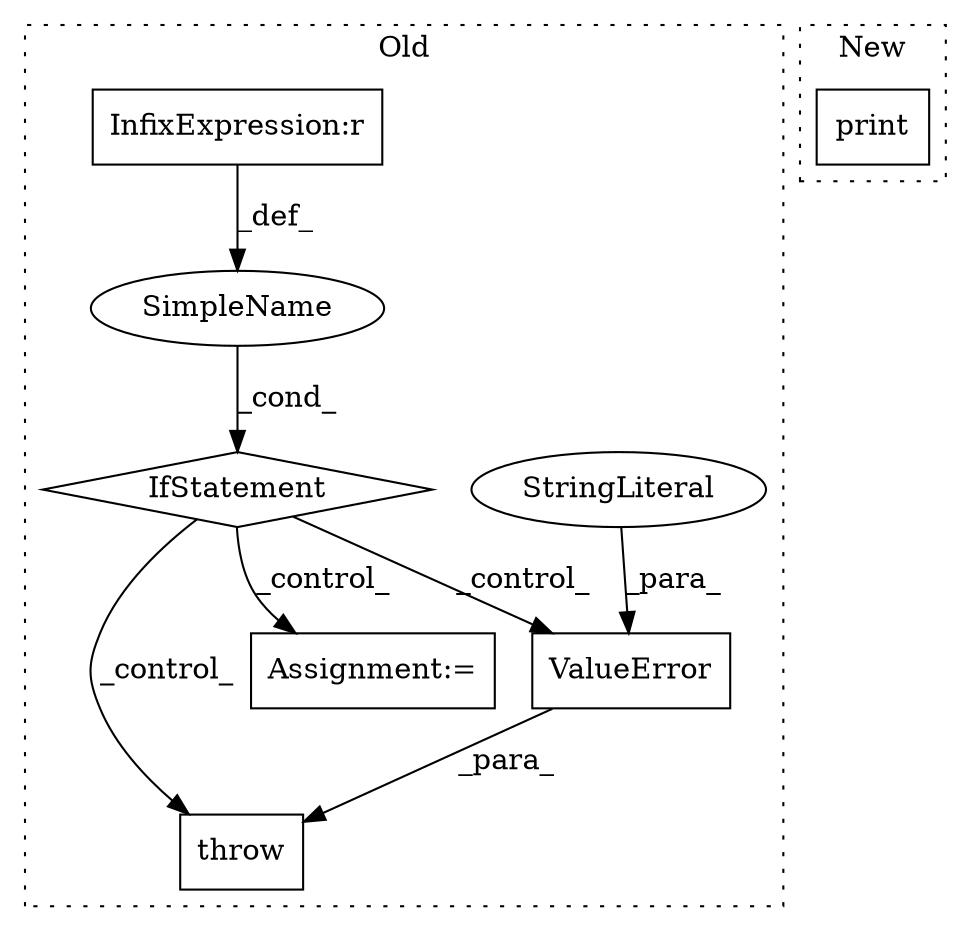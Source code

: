digraph G {
subgraph cluster0 {
1 [label="ValueError" a="32" s="2357,2383" l="11,1" shape="box"];
3 [label="throw" a="53" s="2351" l="6" shape="box"];
4 [label="StringLiteral" a="45" s="2368" l="15" shape="ellipse"];
5 [label="SimpleName" a="42" s="" l="" shape="ellipse"];
6 [label="IfStatement" a="25" s="2094,2113" l="4,2" shape="diamond"];
7 [label="InfixExpression:r" a="27" s="2105" l="4" shape="box"];
8 [label="Assignment:=" a="7" s="2126" l="1" shape="box"];
label = "Old";
style="dotted";
}
subgraph cluster1 {
2 [label="print" a="32" s="2581,2593" l="6,1" shape="box"];
label = "New";
style="dotted";
}
1 -> 3 [label="_para_"];
4 -> 1 [label="_para_"];
5 -> 6 [label="_cond_"];
6 -> 3 [label="_control_"];
6 -> 8 [label="_control_"];
6 -> 1 [label="_control_"];
7 -> 5 [label="_def_"];
}